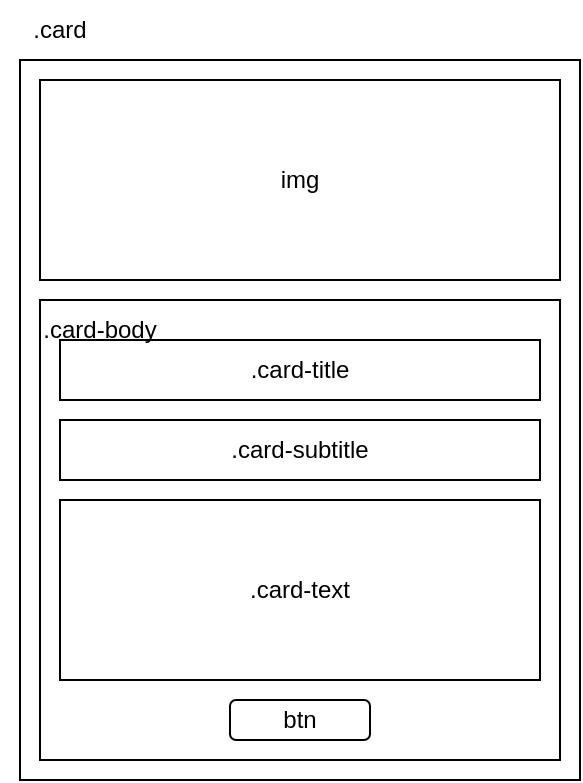 <mxfile>
    <diagram id="W-Y1W1CtYA3KEkmKxCmO" name="Page-1">
        <mxGraphModel dx="751" dy="383" grid="1" gridSize="10" guides="1" tooltips="1" connect="1" arrows="1" fold="1" page="1" pageScale="1" pageWidth="827" pageHeight="1169" math="0" shadow="0">
            <root>
                <mxCell id="0"/>
                <mxCell id="1" parent="0"/>
                <mxCell id="2" value="" style="rounded=0;whiteSpace=wrap;html=1;" vertex="1" parent="1">
                    <mxGeometry x="200" y="200" width="280" height="360" as="geometry"/>
                </mxCell>
                <mxCell id="3" value=".card" style="text;html=1;strokeColor=none;fillColor=none;align=center;verticalAlign=middle;whiteSpace=wrap;rounded=0;" vertex="1" parent="1">
                    <mxGeometry x="190" y="170" width="60" height="30" as="geometry"/>
                </mxCell>
                <mxCell id="4" value="img" style="rounded=0;whiteSpace=wrap;html=1;" vertex="1" parent="1">
                    <mxGeometry x="210" y="210" width="260" height="100" as="geometry"/>
                </mxCell>
                <mxCell id="5" value="" style="rounded=0;whiteSpace=wrap;html=1;" vertex="1" parent="1">
                    <mxGeometry x="210" y="320" width="260" height="230" as="geometry"/>
                </mxCell>
                <mxCell id="7" value=".card-title" style="rounded=0;whiteSpace=wrap;html=1;" vertex="1" parent="1">
                    <mxGeometry x="220" y="340" width="240" height="30" as="geometry"/>
                </mxCell>
                <mxCell id="6" value=".card-body" style="text;html=1;strokeColor=none;fillColor=none;align=center;verticalAlign=middle;whiteSpace=wrap;rounded=0;" vertex="1" parent="1">
                    <mxGeometry x="210" y="320" width="60" height="30" as="geometry"/>
                </mxCell>
                <mxCell id="8" value=".card-subtitle" style="rounded=0;whiteSpace=wrap;html=1;" vertex="1" parent="1">
                    <mxGeometry x="220" y="380" width="240" height="30" as="geometry"/>
                </mxCell>
                <mxCell id="9" value=".card-text" style="rounded=0;whiteSpace=wrap;html=1;" vertex="1" parent="1">
                    <mxGeometry x="220" y="420" width="240" height="90" as="geometry"/>
                </mxCell>
                <mxCell id="10" value="btn" style="rounded=1;whiteSpace=wrap;html=1;" vertex="1" parent="1">
                    <mxGeometry x="305" y="520" width="70" height="20" as="geometry"/>
                </mxCell>
            </root>
        </mxGraphModel>
    </diagram>
</mxfile>